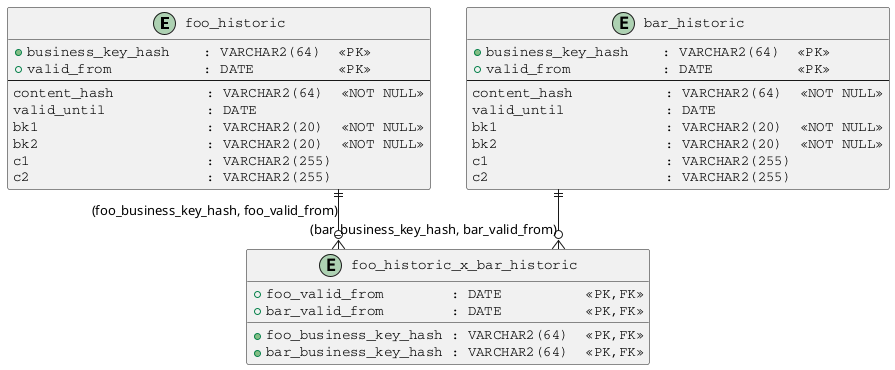 @startuml
'-----------------------------------------------------------------
' ER-diagram from Liquibase changeSet id="3"
'-----------------------------------------------------------------

skinparam {
    linetype ortho
    Shadowing false
    ' use a monospaced font so spaces line up
    ClassAttributeFontName Courier
}

'========================
' Historic master tables
'========================
entity "foo_historic" as foo_historic {
    +business_key_hash    : VARCHAR2(64)  <<PK>>
    +valid_from           : DATE          <<PK>>
    --
    content_hash           : VARCHAR2(64)  <<NOT NULL>>
    valid_until            : DATE
    bk1                    : VARCHAR2(20)  <<NOT NULL>>
    bk2                    : VARCHAR2(20)  <<NOT NULL>>
    c1                     : VARCHAR2(255)
    c2                     : VARCHAR2(255)
}

entity "bar_historic" as bar_historic {
    +business_key_hash    : VARCHAR2(64)  <<PK>>
    +valid_from           : DATE          <<PK>>
    --
    content_hash           : VARCHAR2(64)  <<NOT NULL>>
    valid_until            : DATE
    bk1                    : VARCHAR2(20)  <<NOT NULL>>
    bk2                    : VARCHAR2(20)  <<NOT NULL>>
    c1                     : VARCHAR2(255)
    c2                     : VARCHAR2(255)
}

'========================
' Link table (many-to-many)
'========================
entity "foo_historic_x_bar_historic" as link {
    +foo_business_key_hash : VARCHAR2(64)  <<PK,FK>>
    +foo_valid_from        : DATE          <<PK,FK>>
    +bar_business_key_hash : VARCHAR2(64)  <<PK,FK>>
    +bar_valid_from        : DATE          <<PK,FK>>
}

'========================
' Relationships
'========================
foo_historic ||--o{ link : "(foo_business_key_hash, foo_valid_from)"
bar_historic ||--o{ link : "(bar_business_key_hash, bar_valid_from)"

@enduml